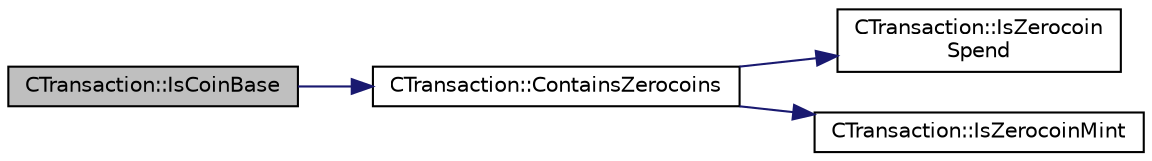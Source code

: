 digraph "CTransaction::IsCoinBase"
{
  edge [fontname="Helvetica",fontsize="10",labelfontname="Helvetica",labelfontsize="10"];
  node [fontname="Helvetica",fontsize="10",shape=record];
  rankdir="LR";
  Node399 [label="CTransaction::IsCoinBase",height=0.2,width=0.4,color="black", fillcolor="grey75", style="filled", fontcolor="black"];
  Node399 -> Node400 [color="midnightblue",fontsize="10",style="solid",fontname="Helvetica"];
  Node400 [label="CTransaction::ContainsZerocoins",height=0.2,width=0.4,color="black", fillcolor="white", style="filled",URL="$class_c_transaction.html#a613051e8e5651a7500cb455f37dd1116"];
  Node400 -> Node401 [color="midnightblue",fontsize="10",style="solid",fontname="Helvetica"];
  Node401 [label="CTransaction::IsZerocoin\lSpend",height=0.2,width=0.4,color="black", fillcolor="white", style="filled",URL="$class_c_transaction.html#a4cda5603795c5f9179d4c8bd43f809cd"];
  Node400 -> Node402 [color="midnightblue",fontsize="10",style="solid",fontname="Helvetica"];
  Node402 [label="CTransaction::IsZerocoinMint",height=0.2,width=0.4,color="black", fillcolor="white", style="filled",URL="$class_c_transaction.html#ab91efb1c2312e6feeecfbbfff11abbb1"];
}

